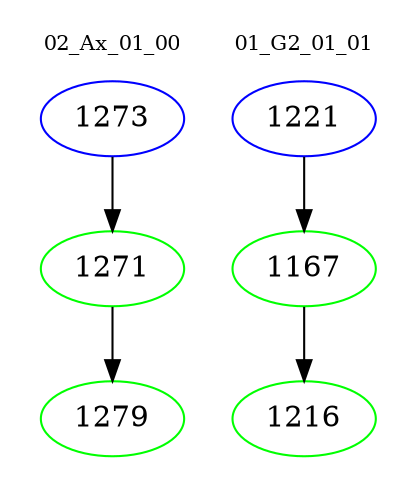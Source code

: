 digraph{
subgraph cluster_0 {
color = white
label = "02_Ax_01_00";
fontsize=10;
T0_1273 [label="1273", color="blue"]
T0_1273 -> T0_1271 [color="black"]
T0_1271 [label="1271", color="green"]
T0_1271 -> T0_1279 [color="black"]
T0_1279 [label="1279", color="green"]
}
subgraph cluster_1 {
color = white
label = "01_G2_01_01";
fontsize=10;
T1_1221 [label="1221", color="blue"]
T1_1221 -> T1_1167 [color="black"]
T1_1167 [label="1167", color="green"]
T1_1167 -> T1_1216 [color="black"]
T1_1216 [label="1216", color="green"]
}
}
